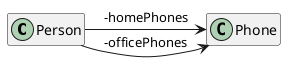 @startuml
hide members
hide stereotypes
skinparam classAttributeIconSize 0

class Person
class Phone

Person -right-> Phone : -homePhones
Person -right-> Phone : -officePhones
@enduml
